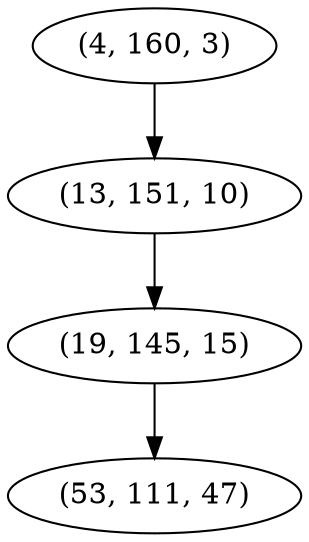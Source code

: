 digraph tree {
    "(4, 160, 3)";
    "(13, 151, 10)";
    "(19, 145, 15)";
    "(53, 111, 47)";
    "(4, 160, 3)" -> "(13, 151, 10)";
    "(13, 151, 10)" -> "(19, 145, 15)";
    "(19, 145, 15)" -> "(53, 111, 47)";
}
